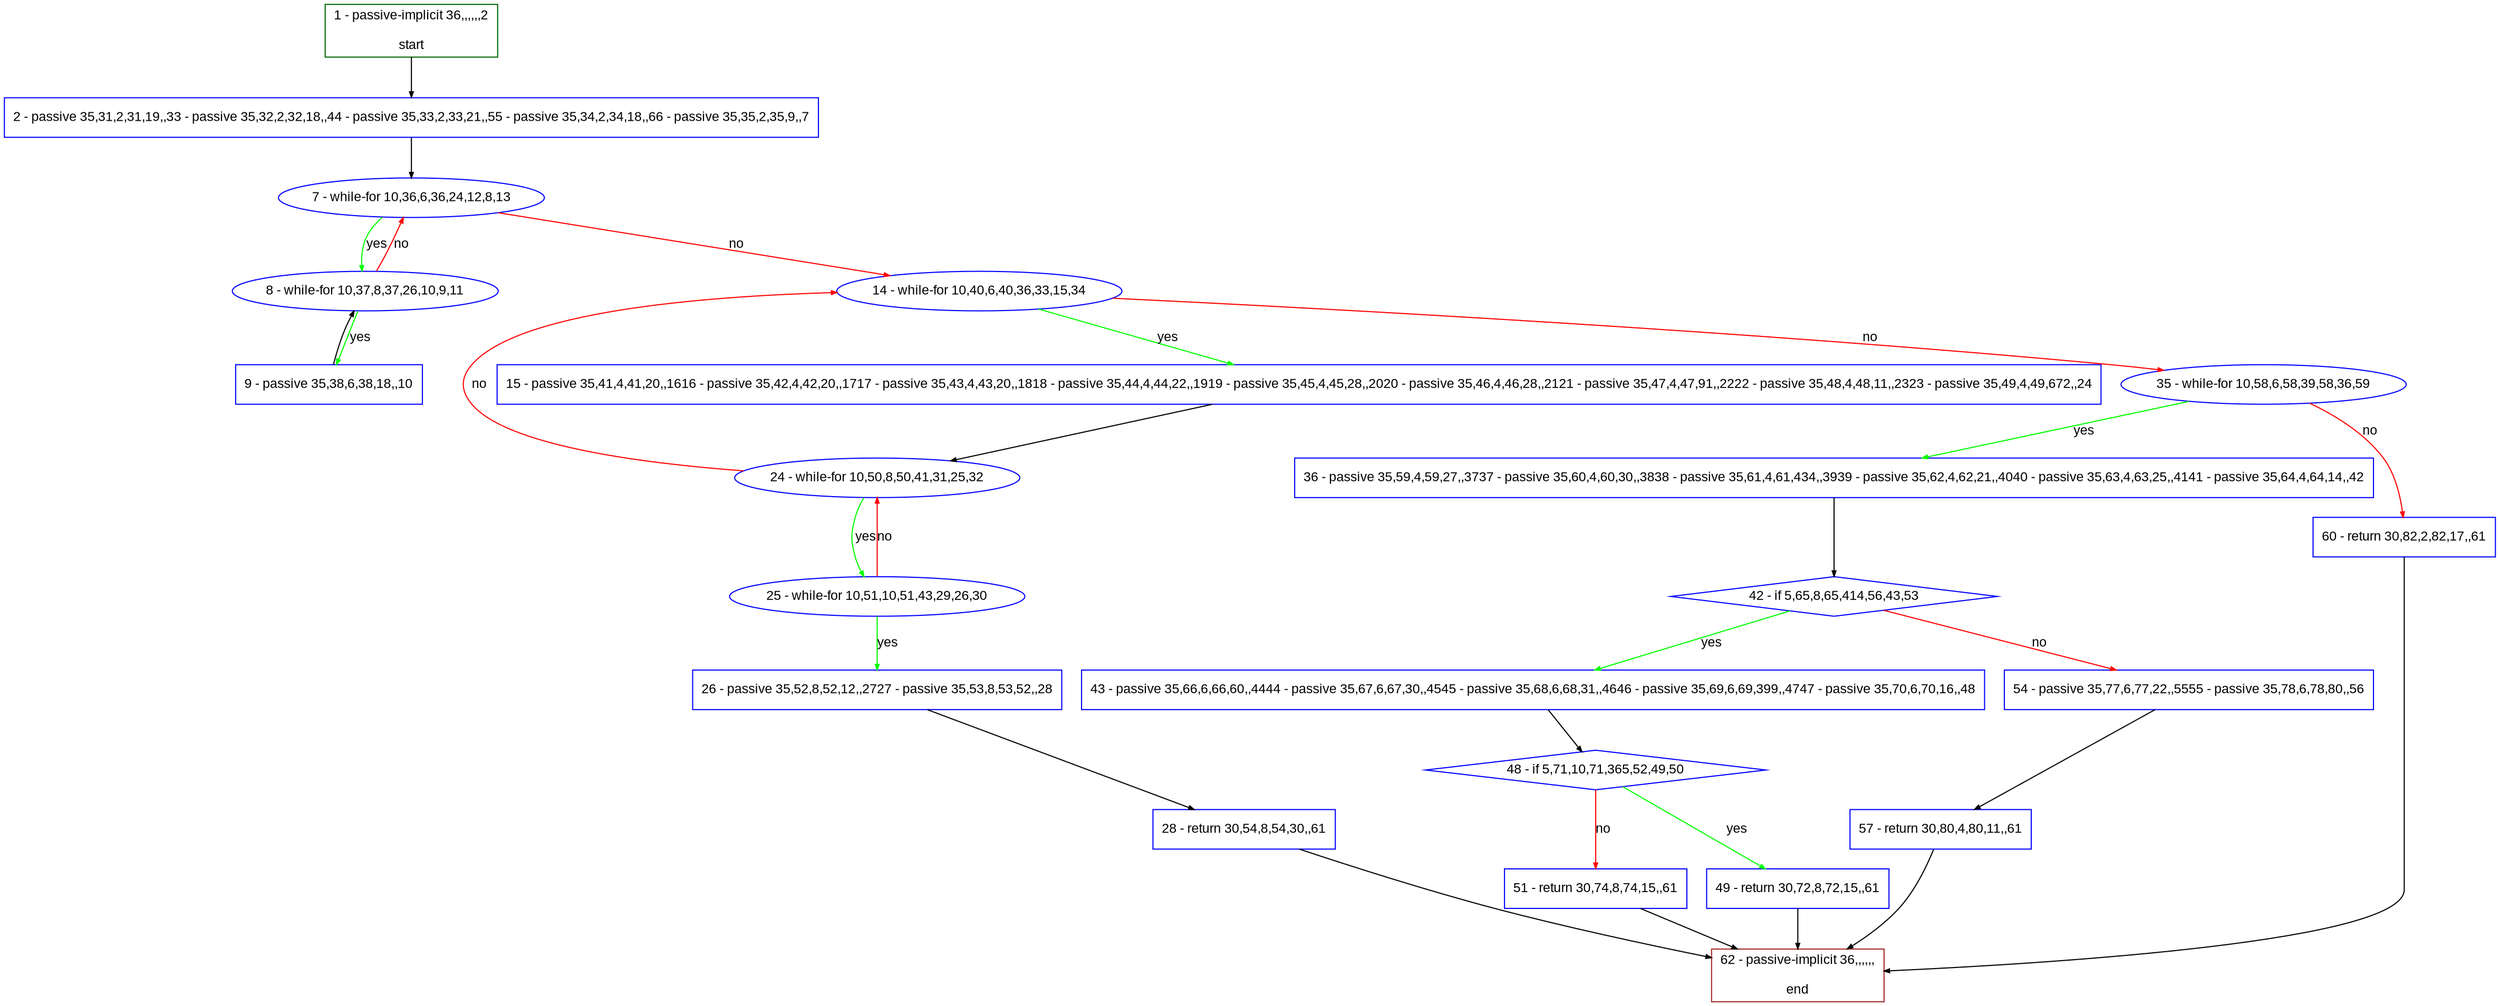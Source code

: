 digraph "" {
  graph [pack="true", label="", fontsize="12", packmode="clust", fontname="Arial", fillcolor="#FFFFCC", bgcolor="white", style="rounded,filled", compound="true"];
  node [node_initialized="no", label="", color="grey", fontsize="12", fillcolor="white", fontname="Arial", style="filled", shape="rectangle", compound="true", fixedsize="false"];
  edge [fontcolor="black", arrowhead="normal", arrowtail="none", arrowsize="0.5", ltail="", label="", color="black", fontsize="12", lhead="", fontname="Arial", dir="forward", compound="true"];
  __N1 [label="2 - passive 35,31,2,31,19,,33 - passive 35,32,2,32,18,,44 - passive 35,33,2,33,21,,55 - passive 35,34,2,34,18,,66 - passive 35,35,2,35,9,,7", color="#0000ff", fillcolor="#ffffff", style="filled", shape="box"];
  __N2 [label="1 - passive-implicit 36,,,,,,2\n\nstart", color="#006400", fillcolor="#ffffff", style="filled", shape="box"];
  __N3 [label="7 - while-for 10,36,6,36,24,12,8,13", color="#0000ff", fillcolor="#ffffff", style="filled", shape="oval"];
  __N4 [label="8 - while-for 10,37,8,37,26,10,9,11", color="#0000ff", fillcolor="#ffffff", style="filled", shape="oval"];
  __N5 [label="14 - while-for 10,40,6,40,36,33,15,34", color="#0000ff", fillcolor="#ffffff", style="filled", shape="oval"];
  __N6 [label="9 - passive 35,38,6,38,18,,10", color="#0000ff", fillcolor="#ffffff", style="filled", shape="box"];
  __N7 [label="15 - passive 35,41,4,41,20,,1616 - passive 35,42,4,42,20,,1717 - passive 35,43,4,43,20,,1818 - passive 35,44,4,44,22,,1919 - passive 35,45,4,45,28,,2020 - passive 35,46,4,46,28,,2121 - passive 35,47,4,47,91,,2222 - passive 35,48,4,48,11,,2323 - passive 35,49,4,49,672,,24", color="#0000ff", fillcolor="#ffffff", style="filled", shape="box"];
  __N8 [label="35 - while-for 10,58,6,58,39,58,36,59", color="#0000ff", fillcolor="#ffffff", style="filled", shape="oval"];
  __N9 [label="24 - while-for 10,50,8,50,41,31,25,32", color="#0000ff", fillcolor="#ffffff", style="filled", shape="oval"];
  __N10 [label="25 - while-for 10,51,10,51,43,29,26,30", color="#0000ff", fillcolor="#ffffff", style="filled", shape="oval"];
  __N11 [label="26 - passive 35,52,8,52,12,,2727 - passive 35,53,8,53,52,,28", color="#0000ff", fillcolor="#ffffff", style="filled", shape="box"];
  __N12 [label="28 - return 30,54,8,54,30,,61", color="#0000ff", fillcolor="#ffffff", style="filled", shape="box"];
  __N13 [label="62 - passive-implicit 36,,,,,,\n\nend", color="#a52a2a", fillcolor="#ffffff", style="filled", shape="box"];
  __N14 [label="36 - passive 35,59,4,59,27,,3737 - passive 35,60,4,60,30,,3838 - passive 35,61,4,61,434,,3939 - passive 35,62,4,62,21,,4040 - passive 35,63,4,63,25,,4141 - passive 35,64,4,64,14,,42", color="#0000ff", fillcolor="#ffffff", style="filled", shape="box"];
  __N15 [label="60 - return 30,82,2,82,17,,61", color="#0000ff", fillcolor="#ffffff", style="filled", shape="box"];
  __N16 [label="42 - if 5,65,8,65,414,56,43,53", color="#0000ff", fillcolor="#ffffff", style="filled", shape="diamond"];
  __N17 [label="43 - passive 35,66,6,66,60,,4444 - passive 35,67,6,67,30,,4545 - passive 35,68,6,68,31,,4646 - passive 35,69,6,69,399,,4747 - passive 35,70,6,70,16,,48", color="#0000ff", fillcolor="#ffffff", style="filled", shape="box"];
  __N18 [label="54 - passive 35,77,6,77,22,,5555 - passive 35,78,6,78,80,,56", color="#0000ff", fillcolor="#ffffff", style="filled", shape="box"];
  __N19 [label="48 - if 5,71,10,71,365,52,49,50", color="#0000ff", fillcolor="#ffffff", style="filled", shape="diamond"];
  __N20 [label="49 - return 30,72,8,72,15,,61", color="#0000ff", fillcolor="#ffffff", style="filled", shape="box"];
  __N21 [label="51 - return 30,74,8,74,15,,61", color="#0000ff", fillcolor="#ffffff", style="filled", shape="box"];
  __N22 [label="57 - return 30,80,4,80,11,,61", color="#0000ff", fillcolor="#ffffff", style="filled", shape="box"];
  __N2 -> __N1 [arrowhead="normal", arrowtail="none", color="#000000", label="", dir="forward"];
  __N1 -> __N3 [arrowhead="normal", arrowtail="none", color="#000000", label="", dir="forward"];
  __N3 -> __N4 [arrowhead="normal", arrowtail="none", color="#00ff00", label="yes", dir="forward"];
  __N4 -> __N3 [arrowhead="normal", arrowtail="none", color="#ff0000", label="no", dir="forward"];
  __N3 -> __N5 [arrowhead="normal", arrowtail="none", color="#ff0000", label="no", dir="forward"];
  __N4 -> __N6 [arrowhead="normal", arrowtail="none", color="#00ff00", label="yes", dir="forward"];
  __N6 -> __N4 [arrowhead="normal", arrowtail="none", color="#000000", label="", dir="forward"];
  __N5 -> __N7 [arrowhead="normal", arrowtail="none", color="#00ff00", label="yes", dir="forward"];
  __N5 -> __N8 [arrowhead="normal", arrowtail="none", color="#ff0000", label="no", dir="forward"];
  __N7 -> __N9 [arrowhead="normal", arrowtail="none", color="#000000", label="", dir="forward"];
  __N9 -> __N5 [arrowhead="normal", arrowtail="none", color="#ff0000", label="no", dir="forward"];
  __N9 -> __N10 [arrowhead="normal", arrowtail="none", color="#00ff00", label="yes", dir="forward"];
  __N10 -> __N9 [arrowhead="normal", arrowtail="none", color="#ff0000", label="no", dir="forward"];
  __N10 -> __N11 [arrowhead="normal", arrowtail="none", color="#00ff00", label="yes", dir="forward"];
  __N11 -> __N12 [arrowhead="normal", arrowtail="none", color="#000000", label="", dir="forward"];
  __N12 -> __N13 [arrowhead="normal", arrowtail="none", color="#000000", label="", dir="forward"];
  __N8 -> __N14 [arrowhead="normal", arrowtail="none", color="#00ff00", label="yes", dir="forward"];
  __N8 -> __N15 [arrowhead="normal", arrowtail="none", color="#ff0000", label="no", dir="forward"];
  __N14 -> __N16 [arrowhead="normal", arrowtail="none", color="#000000", label="", dir="forward"];
  __N16 -> __N17 [arrowhead="normal", arrowtail="none", color="#00ff00", label="yes", dir="forward"];
  __N16 -> __N18 [arrowhead="normal", arrowtail="none", color="#ff0000", label="no", dir="forward"];
  __N17 -> __N19 [arrowhead="normal", arrowtail="none", color="#000000", label="", dir="forward"];
  __N19 -> __N20 [arrowhead="normal", arrowtail="none", color="#00ff00", label="yes", dir="forward"];
  __N19 -> __N21 [arrowhead="normal", arrowtail="none", color="#ff0000", label="no", dir="forward"];
  __N20 -> __N13 [arrowhead="normal", arrowtail="none", color="#000000", label="", dir="forward"];
  __N21 -> __N13 [arrowhead="normal", arrowtail="none", color="#000000", label="", dir="forward"];
  __N18 -> __N22 [arrowhead="normal", arrowtail="none", color="#000000", label="", dir="forward"];
  __N22 -> __N13 [arrowhead="normal", arrowtail="none", color="#000000", label="", dir="forward"];
  __N15 -> __N13 [arrowhead="normal", arrowtail="none", color="#000000", label="", dir="forward"];
}

